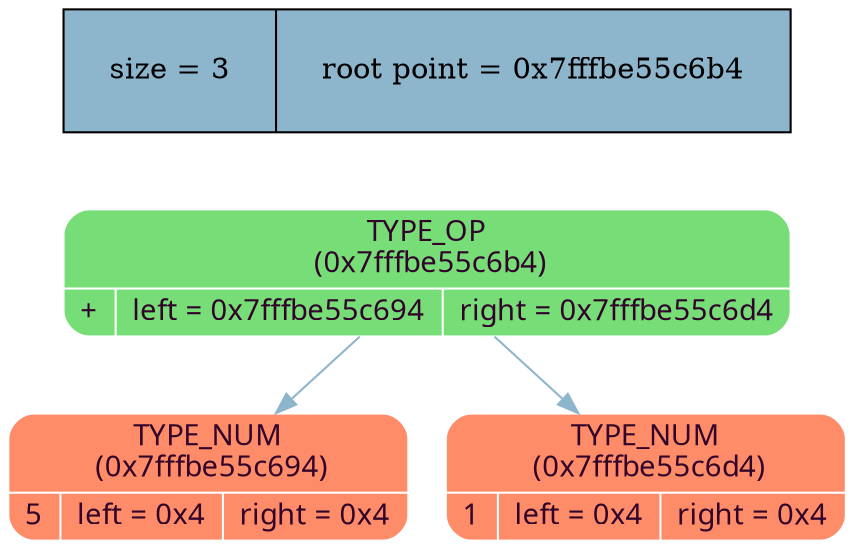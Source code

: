 digraph   
{
rankdir = ""
splines = "true"

node_stat [margin = "0.3*0.3", style = "filled", shape = "record", fillcolor = "#8DB6CD" label = " size = 3 | root point = 0x7fffbe55c6b4"]
{rank = source; node_stat}

node0x7fffbe55c6b4 [shape = "Mrecord", fillcolor = "#77DD77", style = "filled", fontcolor = "#31032A", fontname = "Calibri", color = "white", label = "{TYPE_OP\n (0x7fffbe55c6b4)| {+ |left = 0x7fffbe55c694 |right = 0x7fffbe55c6d4}}"]
node0x7fffbe55c6b4 -> node0x7fffbe55c694 [color = "#8DB6CD", style = "", constraint = true, fillcolor = "#8DB6CD",   fontcolor = "", fontname = "Calibri", label = ""];
node0x7fffbe55c694 [shape = "Mrecord", fillcolor = "#FF8C69", style = "filled", fontcolor = "#31032A", fontname = "Calibri", color = "white", label = "{TYPE_NUM\n (0x7fffbe55c694)| {5 |left = 0x4 |right = 0x4}}"]
node0x7fffbe55c6b4 -> node0x7fffbe55c6d4 [color = "#8DB6CD", style = "", constraint = true, fillcolor = "#8DB6CD",   fontcolor = "", fontname = "Calibri", label = ""];
node0x7fffbe55c6d4 [shape = "Mrecord", fillcolor = "#FF8C69", style = "filled", fontcolor = "#31032A", fontname = "Calibri", color = "white", label = "{TYPE_NUM\n (0x7fffbe55c6d4)| {1 |left = 0x4 |right = 0x4}}"]
}
